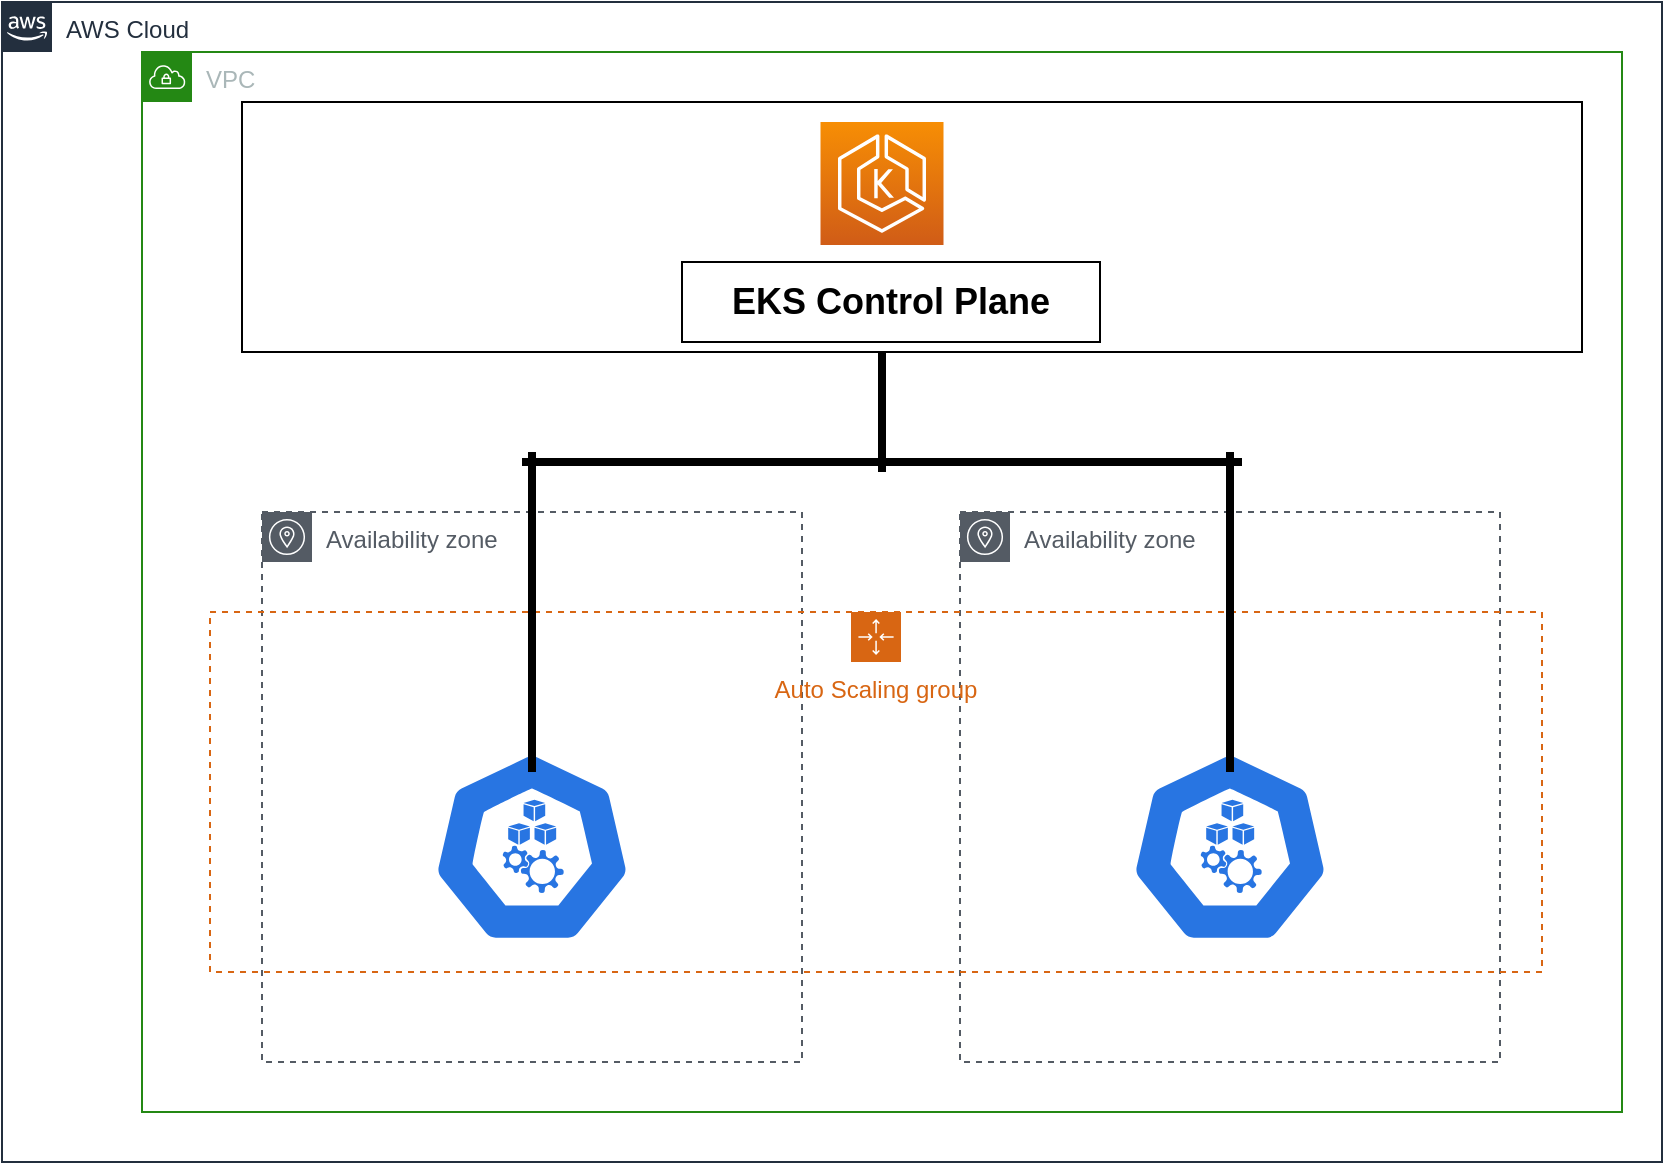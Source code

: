 <mxfile version="21.6.1" type="github">
  <diagram name="Page-1" id="pa2RsK-ee-q4RJ8g3-NK">
    <mxGraphModel dx="1290" dy="581" grid="1" gridSize="10" guides="1" tooltips="1" connect="1" arrows="1" fold="1" page="1" pageScale="1" pageWidth="827" pageHeight="1169" math="0" shadow="0">
      <root>
        <mxCell id="0" />
        <mxCell id="1" parent="0" />
        <mxCell id="WcAqCY-glhIl445MiRE2-1" value="AWS Cloud" style="points=[[0,0],[0.25,0],[0.5,0],[0.75,0],[1,0],[1,0.25],[1,0.5],[1,0.75],[1,1],[0.75,1],[0.5,1],[0.25,1],[0,1],[0,0.75],[0,0.5],[0,0.25]];outlineConnect=0;gradientColor=none;html=1;whiteSpace=wrap;fontSize=12;fontStyle=0;container=1;pointerEvents=0;collapsible=0;recursiveResize=0;shape=mxgraph.aws4.group;grIcon=mxgraph.aws4.group_aws_cloud_alt;strokeColor=#232F3E;fillColor=none;verticalAlign=top;align=left;spacingLeft=30;fontColor=#232F3E;dashed=0;" vertex="1" parent="1">
          <mxGeometry x="230" y="120" width="830" height="580" as="geometry" />
        </mxCell>
        <mxCell id="WcAqCY-glhIl445MiRE2-2" value="VPC" style="points=[[0,0],[0.25,0],[0.5,0],[0.75,0],[1,0],[1,0.25],[1,0.5],[1,0.75],[1,1],[0.75,1],[0.5,1],[0.25,1],[0,1],[0,0.75],[0,0.5],[0,0.25]];outlineConnect=0;gradientColor=none;html=1;whiteSpace=wrap;fontSize=12;fontStyle=0;container=1;pointerEvents=0;collapsible=0;recursiveResize=0;shape=mxgraph.aws4.group;grIcon=mxgraph.aws4.group_vpc;strokeColor=#248814;fillColor=none;verticalAlign=top;align=left;spacingLeft=30;fontColor=#AAB7B8;dashed=0;" vertex="1" parent="WcAqCY-glhIl445MiRE2-1">
          <mxGeometry x="70" y="25" width="740" height="530" as="geometry" />
        </mxCell>
        <mxCell id="WcAqCY-glhIl445MiRE2-6" value="" style="rounded=0;whiteSpace=wrap;html=1;" vertex="1" parent="WcAqCY-glhIl445MiRE2-2">
          <mxGeometry x="50" y="25" width="670" height="125" as="geometry" />
        </mxCell>
        <mxCell id="WcAqCY-glhIl445MiRE2-3" value="" style="sketch=0;points=[[0,0,0],[0.25,0,0],[0.5,0,0],[0.75,0,0],[1,0,0],[0,1,0],[0.25,1,0],[0.5,1,0],[0.75,1,0],[1,1,0],[0,0.25,0],[0,0.5,0],[0,0.75,0],[1,0.25,0],[1,0.5,0],[1,0.75,0]];outlineConnect=0;fontColor=#232F3E;gradientColor=#F78E04;gradientDirection=north;fillColor=#D05C17;strokeColor=#ffffff;dashed=0;verticalLabelPosition=bottom;verticalAlign=top;align=center;html=1;fontSize=12;fontStyle=0;aspect=fixed;shape=mxgraph.aws4.resourceIcon;resIcon=mxgraph.aws4.eks;" vertex="1" parent="WcAqCY-glhIl445MiRE2-2">
          <mxGeometry x="339.25" y="35" width="61.5" height="61.5" as="geometry" />
        </mxCell>
        <mxCell id="WcAqCY-glhIl445MiRE2-4" value="Availability zone" style="sketch=0;outlineConnect=0;gradientColor=none;html=1;whiteSpace=wrap;fontSize=12;fontStyle=0;shape=mxgraph.aws4.group;grIcon=mxgraph.aws4.group_availability_zone;strokeColor=#545B64;fillColor=none;verticalAlign=top;align=left;spacingLeft=30;fontColor=#545B64;dashed=1;" vertex="1" parent="WcAqCY-glhIl445MiRE2-2">
          <mxGeometry x="60" y="230" width="270" height="275" as="geometry" />
        </mxCell>
        <mxCell id="WcAqCY-glhIl445MiRE2-5" value="Availability zone" style="sketch=0;outlineConnect=0;gradientColor=none;html=1;whiteSpace=wrap;fontSize=12;fontStyle=0;shape=mxgraph.aws4.group;grIcon=mxgraph.aws4.group_availability_zone;strokeColor=#545B64;fillColor=none;verticalAlign=top;align=left;spacingLeft=30;fontColor=#545B64;dashed=1;" vertex="1" parent="WcAqCY-glhIl445MiRE2-2">
          <mxGeometry x="409" y="230" width="270" height="275" as="geometry" />
        </mxCell>
        <mxCell id="WcAqCY-glhIl445MiRE2-7" value="&lt;b&gt;&lt;font style=&quot;font-size: 18px;&quot;&gt;EKS Control Plane&lt;/font&gt;&lt;/b&gt;" style="rounded=0;whiteSpace=wrap;html=1;" vertex="1" parent="WcAqCY-glhIl445MiRE2-2">
          <mxGeometry x="270" y="105" width="209" height="40" as="geometry" />
        </mxCell>
        <mxCell id="WcAqCY-glhIl445MiRE2-15" value="" style="sketch=0;html=1;dashed=0;whitespace=wrap;fillColor=#2875E2;strokeColor=#ffffff;points=[[0.005,0.63,0],[0.1,0.2,0],[0.9,0.2,0],[0.5,0,0],[0.995,0.63,0],[0.72,0.99,0],[0.5,1,0],[0.28,0.99,0]];verticalLabelPosition=bottom;align=center;verticalAlign=top;shape=mxgraph.kubernetes.icon;prIcon=node" vertex="1" parent="WcAqCY-glhIl445MiRE2-2">
          <mxGeometry x="145" y="335" width="100" height="125" as="geometry" />
        </mxCell>
        <mxCell id="WcAqCY-glhIl445MiRE2-23" value="" style="sketch=0;html=1;dashed=0;whitespace=wrap;fillColor=#2875E2;strokeColor=#ffffff;points=[[0.005,0.63,0],[0.1,0.2,0],[0.9,0.2,0],[0.5,0,0],[0.995,0.63,0],[0.72,0.99,0],[0.5,1,0],[0.28,0.99,0]];verticalLabelPosition=bottom;align=center;verticalAlign=top;shape=mxgraph.kubernetes.icon;prIcon=node" vertex="1" parent="WcAqCY-glhIl445MiRE2-2">
          <mxGeometry x="494" y="335" width="100" height="125" as="geometry" />
        </mxCell>
        <mxCell id="WcAqCY-glhIl445MiRE2-26" value="Auto Scaling group" style="points=[[0,0],[0.25,0],[0.5,0],[0.75,0],[1,0],[1,0.25],[1,0.5],[1,0.75],[1,1],[0.75,1],[0.5,1],[0.25,1],[0,1],[0,0.75],[0,0.5],[0,0.25]];outlineConnect=0;gradientColor=none;html=1;whiteSpace=wrap;fontSize=12;fontStyle=0;container=1;pointerEvents=0;collapsible=0;recursiveResize=0;shape=mxgraph.aws4.groupCenter;grIcon=mxgraph.aws4.group_auto_scaling_group;grStroke=1;strokeColor=#D86613;fillColor=none;verticalAlign=top;align=center;fontColor=#D86613;dashed=1;spacingTop=25;" vertex="1" parent="WcAqCY-glhIl445MiRE2-2">
          <mxGeometry x="34" y="280" width="666" height="180" as="geometry" />
        </mxCell>
        <mxCell id="WcAqCY-glhIl445MiRE2-38" value="" style="line;strokeWidth=4;direction=south;html=1;perimeter=backbonePerimeter;points=[];outlineConnect=0;" vertex="1" parent="WcAqCY-glhIl445MiRE2-26">
          <mxGeometry x="505" y="-80" width="10" height="160" as="geometry" />
        </mxCell>
        <mxCell id="WcAqCY-glhIl445MiRE2-33" value="" style="line;strokeWidth=4;html=1;perimeter=backbonePerimeter;points=[];outlineConnect=0;" vertex="1" parent="WcAqCY-glhIl445MiRE2-2">
          <mxGeometry x="190" y="200" width="360" height="10" as="geometry" />
        </mxCell>
        <mxCell id="WcAqCY-glhIl445MiRE2-35" value="" style="line;strokeWidth=4;direction=south;html=1;perimeter=backbonePerimeter;points=[];outlineConnect=0;" vertex="1" parent="WcAqCY-glhIl445MiRE2-2">
          <mxGeometry x="365" y="150" width="10" height="60" as="geometry" />
        </mxCell>
        <mxCell id="WcAqCY-glhIl445MiRE2-37" value="" style="line;strokeWidth=4;direction=south;html=1;perimeter=backbonePerimeter;points=[];outlineConnect=0;" vertex="1" parent="WcAqCY-glhIl445MiRE2-2">
          <mxGeometry x="190" y="200" width="10" height="160" as="geometry" />
        </mxCell>
      </root>
    </mxGraphModel>
  </diagram>
</mxfile>
